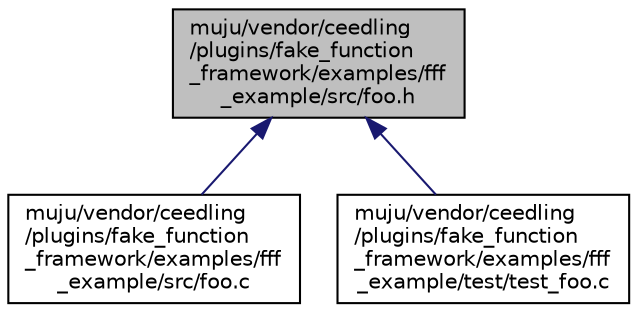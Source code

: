 digraph "muju/vendor/ceedling/plugins/fake_function_framework/examples/fff_example/src/foo.h"
{
  edge [fontname="Helvetica",fontsize="10",labelfontname="Helvetica",labelfontsize="10"];
  node [fontname="Helvetica",fontsize="10",shape=record];
  Node1 [label="muju/vendor/ceedling\l/plugins/fake_function\l_framework/examples/fff\l_example/src/foo.h",height=0.2,width=0.4,color="black", fillcolor="grey75", style="filled", fontcolor="black"];
  Node1 -> Node2 [dir="back",color="midnightblue",fontsize="10",style="solid",fontname="Helvetica"];
  Node2 [label="muju/vendor/ceedling\l/plugins/fake_function\l_framework/examples/fff\l_example/src/foo.c",height=0.2,width=0.4,color="black", fillcolor="white", style="filled",URL="$foo_8c.html"];
  Node1 -> Node3 [dir="back",color="midnightblue",fontsize="10",style="solid",fontname="Helvetica"];
  Node3 [label="muju/vendor/ceedling\l/plugins/fake_function\l_framework/examples/fff\l_example/test/test_foo.c",height=0.2,width=0.4,color="black", fillcolor="white", style="filled",URL="$test__foo_8c.html"];
}
